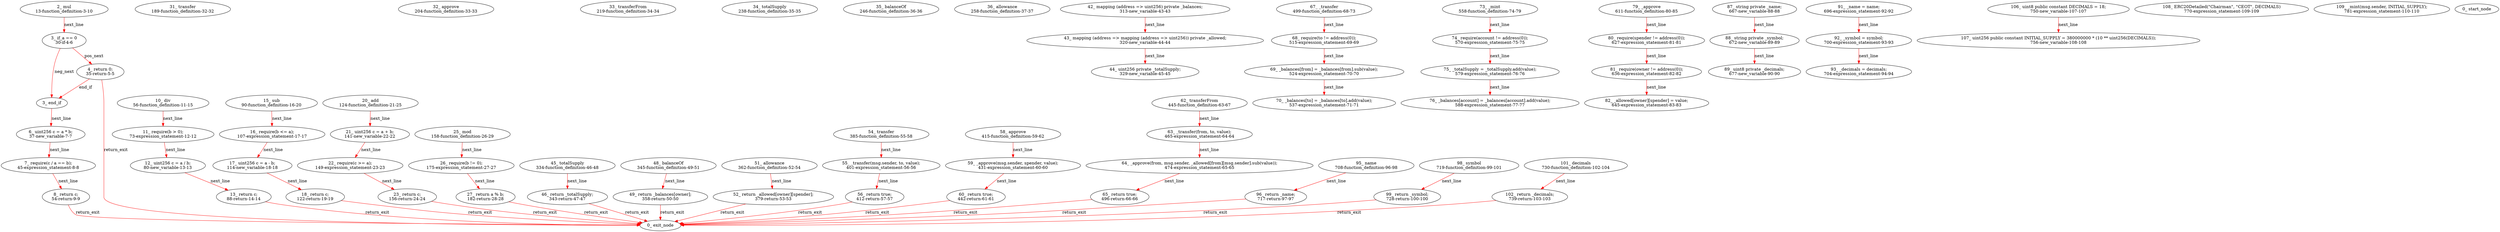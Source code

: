 digraph  {
13 [label="2_ mul\n13-function_definition-3-10", type_label=function_definition];
30 [label="3_ if_a == 0\n30-if-4-6", type_label=if];
815 [label="3_ end_if", type_label=end_if];
35 [label="4_ return 0;\n35-return-5-5", type_label=return];
37 [label="6_ uint256 c = a * b;\n37-new_variable-7-7", type_label=new_variable];
45 [label="7_ require(c / a == b);\n45-expression_statement-8-8", type_label=expression_statement];
54 [label="8_ return c;\n54-return-9-9", type_label=return];
56 [label="10_ div\n56-function_definition-11-15", type_label=function_definition];
73 [label="11_ require(b > 0);\n73-expression_statement-12-12", type_label=expression_statement];
80 [label="12_ uint256 c = a / b;\n80-new_variable-13-13", type_label=new_variable];
88 [label="13_ return c;\n88-return-14-14", type_label=return];
90 [label="15_ sub\n90-function_definition-16-20", type_label=function_definition];
107 [label="16_ require(b <= a);\n107-expression_statement-17-17", type_label=expression_statement];
114 [label="17_ uint256 c = a - b;\n114-new_variable-18-18", type_label=new_variable];
122 [label="18_ return c;\n122-return-19-19", type_label=return];
124 [label="20_ add\n124-function_definition-21-25", type_label=function_definition];
141 [label="21_ uint256 c = a + b;\n141-new_variable-22-22", type_label=new_variable];
149 [label="22_ require(c >= a);\n149-expression_statement-23-23", type_label=expression_statement];
156 [label="23_ return c;\n156-return-24-24", type_label=return];
158 [label="25_ mod\n158-function_definition-26-29", type_label=function_definition];
175 [label="26_ require(b != 0);\n175-expression_statement-27-27", type_label=expression_statement];
182 [label="27_ return a % b;\n182-return-28-28", type_label=return];
189 [label="31_ transfer\n189-function_definition-32-32", type_label=function_definition];
204 [label="32_ approve\n204-function_definition-33-33", type_label=function_definition];
219 [label="33_ transferFrom\n219-function_definition-34-34", type_label=function_definition];
238 [label="34_ totalSupply\n238-function_definition-35-35", type_label=function_definition];
246 [label="35_ balanceOf\n246-function_definition-36-36", type_label=function_definition];
258 [label="36_ allowance\n258-function_definition-37-37", type_label=function_definition];
313 [label="42_ mapping (address => uint256) private _balances;\n313-new_variable-43-43", type_label=new_variable];
320 [label="43_ mapping (address => mapping (address => uint256)) private _allowed;\n320-new_variable-44-44", type_label=new_variable];
329 [label="44_ uint256 private _totalSupply;\n329-new_variable-45-45", type_label=new_variable];
334 [label="45_ totalSupply\n334-function_definition-46-48", type_label=function_definition];
343 [label="46_ return _totalSupply;\n343-return-47-47", type_label=return];
345 [label="48_ balanceOf\n345-function_definition-49-51", type_label=function_definition];
358 [label="49_ return _balances[owner];\n358-return-50-50", type_label=return];
362 [label="51_ allowance\n362-function_definition-52-54", type_label=function_definition];
379 [label="52_ return _allowed[owner][spender];\n379-return-53-53", type_label=return];
385 [label="54_ transfer\n385-function_definition-55-58", type_label=function_definition];
401 [label="55_ _transfer(msg.sender, to, value);\n401-expression_statement-56-56", type_label=expression_statement];
412 [label="56_ return true;\n412-return-57-57", type_label=return];
415 [label="58_ approve\n415-function_definition-59-62", type_label=function_definition];
431 [label="59_ _approve(msg.sender, spender, value);\n431-expression_statement-60-60", type_label=expression_statement];
442 [label="60_ return true;\n442-return-61-61", type_label=return];
445 [label="62_ transferFrom\n445-function_definition-63-67", type_label=function_definition];
465 [label="63_ _transfer(from, to, value);\n465-expression_statement-64-64", type_label=expression_statement];
474 [label="64_ _approve(from, msg.sender, _allowed[from][msg.sender].sub(value));\n474-expression_statement-65-65", type_label=expression_statement];
496 [label="65_ return true;\n496-return-66-66", type_label=return];
499 [label="67_ _transfer\n499-function_definition-68-73", type_label=function_definition];
515 [label="68_ require(to != address(0));\n515-expression_statement-69-69", type_label=expression_statement];
524 [label="69_ _balances[from] = _balances[from].sub(value);\n524-expression_statement-70-70", type_label=expression_statement];
537 [label="70_ _balances[to] = _balances[to].add(value);\n537-expression_statement-71-71", type_label=expression_statement];
558 [label="73_ _mint\n558-function_definition-74-79", type_label=function_definition];
570 [label="74_ require(account != address(0));\n570-expression_statement-75-75", type_label=expression_statement];
579 [label="75_ _totalSupply = _totalSupply.add(value);\n579-expression_statement-76-76", type_label=expression_statement];
588 [label="76_ _balances[account] = _balances[account].add(value);\n588-expression_statement-77-77", type_label=expression_statement];
611 [label="79_ _approve\n611-function_definition-80-85", type_label=function_definition];
627 [label="80_ require(spender != address(0));\n627-expression_statement-81-81", type_label=expression_statement];
636 [label="81_ require(owner != address(0));\n636-expression_statement-82-82", type_label=expression_statement];
645 [label="82_ _allowed[owner][spender] = value;\n645-expression_statement-83-83", type_label=expression_statement];
667 [label="87_ string private _name;\n667-new_variable-88-88", type_label=new_variable];
672 [label="88_ string private _symbol;\n672-new_variable-89-89", type_label=new_variable];
677 [label="89_ uint8 private _decimals;\n677-new_variable-90-90", type_label=new_variable];
696 [label="91_ _name = name;\n696-expression_statement-92-92", type_label=expression_statement];
700 [label="92_ _symbol = symbol;\n700-expression_statement-93-93", type_label=expression_statement];
704 [label="93_ _decimals = decimals;\n704-expression_statement-94-94", type_label=expression_statement];
708 [label="95_ name\n708-function_definition-96-98", type_label=function_definition];
717 [label="96_ return _name;\n717-return-97-97", type_label=return];
719 [label="98_ symbol\n719-function_definition-99-101", type_label=function_definition];
728 [label="99_ return _symbol;\n728-return-100-100", type_label=return];
730 [label="101_ decimals\n730-function_definition-102-104", type_label=function_definition];
739 [label="102_ return _decimals;\n739-return-103-103", type_label=return];
750 [label="106_ uint8 public constant DECIMALS = 18;\n750-new_variable-107-107", type_label=new_variable];
756 [label="107_ uint256 public constant INITIAL_SUPPLY = 380000000 * (10 ** uint256(DECIMALS));\n756-new_variable-108-108", type_label=new_variable];
770 [label="108_ ERC20Detailed(\"Chairman\", \"CEOT\", DECIMALS)\n770-expression_statement-109-109", type_label=expression_statement];
781 [label="109_ _mint(msg.sender, INITIAL_SUPPLY);\n781-expression_statement-110-110", type_label=expression_statement];
1 [label="0_ start_node", type_label=start];
2 [label="0_ exit_node", type_label=exit];
13 -> 30  [color=red, controlflow_type=next_line, edge_type=CFG_edge, key=0, label=next_line];
30 -> 35  [color=red, controlflow_type=pos_next, edge_type=CFG_edge, key=0, label=pos_next];
30 -> 815  [color=red, controlflow_type=neg_next, edge_type=CFG_edge, key=0, label=neg_next];
815 -> 37  [color=red, controlflow_type=next_line, edge_type=CFG_edge, key=0, label=next_line];
35 -> 815  [color=red, controlflow_type=end_if, edge_type=CFG_edge, key=0, label=end_if];
35 -> 2  [color=red, controlflow_type=return_exit, edge_type=CFG_edge, key=0, label=return_exit];
37 -> 45  [color=red, controlflow_type=next_line, edge_type=CFG_edge, key=0, label=next_line];
45 -> 54  [color=red, controlflow_type=next_line, edge_type=CFG_edge, key=0, label=next_line];
54 -> 2  [color=red, controlflow_type=return_exit, edge_type=CFG_edge, key=0, label=return_exit];
56 -> 73  [color=red, controlflow_type=next_line, edge_type=CFG_edge, key=0, label=next_line];
73 -> 80  [color=red, controlflow_type=next_line, edge_type=CFG_edge, key=0, label=next_line];
80 -> 88  [color=red, controlflow_type=next_line, edge_type=CFG_edge, key=0, label=next_line];
88 -> 2  [color=red, controlflow_type=return_exit, edge_type=CFG_edge, key=0, label=return_exit];
90 -> 107  [color=red, controlflow_type=next_line, edge_type=CFG_edge, key=0, label=next_line];
107 -> 114  [color=red, controlflow_type=next_line, edge_type=CFG_edge, key=0, label=next_line];
114 -> 122  [color=red, controlflow_type=next_line, edge_type=CFG_edge, key=0, label=next_line];
122 -> 2  [color=red, controlflow_type=return_exit, edge_type=CFG_edge, key=0, label=return_exit];
124 -> 141  [color=red, controlflow_type=next_line, edge_type=CFG_edge, key=0, label=next_line];
141 -> 149  [color=red, controlflow_type=next_line, edge_type=CFG_edge, key=0, label=next_line];
149 -> 156  [color=red, controlflow_type=next_line, edge_type=CFG_edge, key=0, label=next_line];
156 -> 2  [color=red, controlflow_type=return_exit, edge_type=CFG_edge, key=0, label=return_exit];
158 -> 175  [color=red, controlflow_type=next_line, edge_type=CFG_edge, key=0, label=next_line];
175 -> 182  [color=red, controlflow_type=next_line, edge_type=CFG_edge, key=0, label=next_line];
182 -> 2  [color=red, controlflow_type=return_exit, edge_type=CFG_edge, key=0, label=return_exit];
313 -> 320  [color=red, controlflow_type=next_line, edge_type=CFG_edge, key=0, label=next_line];
320 -> 329  [color=red, controlflow_type=next_line, edge_type=CFG_edge, key=0, label=next_line];
334 -> 343  [color=red, controlflow_type=next_line, edge_type=CFG_edge, key=0, label=next_line];
343 -> 2  [color=red, controlflow_type=return_exit, edge_type=CFG_edge, key=0, label=return_exit];
345 -> 358  [color=red, controlflow_type=next_line, edge_type=CFG_edge, key=0, label=next_line];
358 -> 2  [color=red, controlflow_type=return_exit, edge_type=CFG_edge, key=0, label=return_exit];
362 -> 379  [color=red, controlflow_type=next_line, edge_type=CFG_edge, key=0, label=next_line];
379 -> 2  [color=red, controlflow_type=return_exit, edge_type=CFG_edge, key=0, label=return_exit];
385 -> 401  [color=red, controlflow_type=next_line, edge_type=CFG_edge, key=0, label=next_line];
401 -> 412  [color=red, controlflow_type=next_line, edge_type=CFG_edge, key=0, label=next_line];
412 -> 2  [color=red, controlflow_type=return_exit, edge_type=CFG_edge, key=0, label=return_exit];
415 -> 431  [color=red, controlflow_type=next_line, edge_type=CFG_edge, key=0, label=next_line];
431 -> 442  [color=red, controlflow_type=next_line, edge_type=CFG_edge, key=0, label=next_line];
442 -> 2  [color=red, controlflow_type=return_exit, edge_type=CFG_edge, key=0, label=return_exit];
445 -> 465  [color=red, controlflow_type=next_line, edge_type=CFG_edge, key=0, label=next_line];
465 -> 474  [color=red, controlflow_type=next_line, edge_type=CFG_edge, key=0, label=next_line];
474 -> 496  [color=red, controlflow_type=next_line, edge_type=CFG_edge, key=0, label=next_line];
496 -> 2  [color=red, controlflow_type=return_exit, edge_type=CFG_edge, key=0, label=return_exit];
499 -> 515  [color=red, controlflow_type=next_line, edge_type=CFG_edge, key=0, label=next_line];
515 -> 524  [color=red, controlflow_type=next_line, edge_type=CFG_edge, key=0, label=next_line];
524 -> 537  [color=red, controlflow_type=next_line, edge_type=CFG_edge, key=0, label=next_line];
558 -> 570  [color=red, controlflow_type=next_line, edge_type=CFG_edge, key=0, label=next_line];
570 -> 579  [color=red, controlflow_type=next_line, edge_type=CFG_edge, key=0, label=next_line];
579 -> 588  [color=red, controlflow_type=next_line, edge_type=CFG_edge, key=0, label=next_line];
611 -> 627  [color=red, controlflow_type=next_line, edge_type=CFG_edge, key=0, label=next_line];
627 -> 636  [color=red, controlflow_type=next_line, edge_type=CFG_edge, key=0, label=next_line];
636 -> 645  [color=red, controlflow_type=next_line, edge_type=CFG_edge, key=0, label=next_line];
667 -> 672  [color=red, controlflow_type=next_line, edge_type=CFG_edge, key=0, label=next_line];
672 -> 677  [color=red, controlflow_type=next_line, edge_type=CFG_edge, key=0, label=next_line];
696 -> 700  [color=red, controlflow_type=next_line, edge_type=CFG_edge, key=0, label=next_line];
700 -> 704  [color=red, controlflow_type=next_line, edge_type=CFG_edge, key=0, label=next_line];
708 -> 717  [color=red, controlflow_type=next_line, edge_type=CFG_edge, key=0, label=next_line];
717 -> 2  [color=red, controlflow_type=return_exit, edge_type=CFG_edge, key=0, label=return_exit];
719 -> 728  [color=red, controlflow_type=next_line, edge_type=CFG_edge, key=0, label=next_line];
728 -> 2  [color=red, controlflow_type=return_exit, edge_type=CFG_edge, key=0, label=return_exit];
730 -> 739  [color=red, controlflow_type=next_line, edge_type=CFG_edge, key=0, label=next_line];
739 -> 2  [color=red, controlflow_type=return_exit, edge_type=CFG_edge, key=0, label=return_exit];
750 -> 756  [color=red, controlflow_type=next_line, edge_type=CFG_edge, key=0, label=next_line];
}
